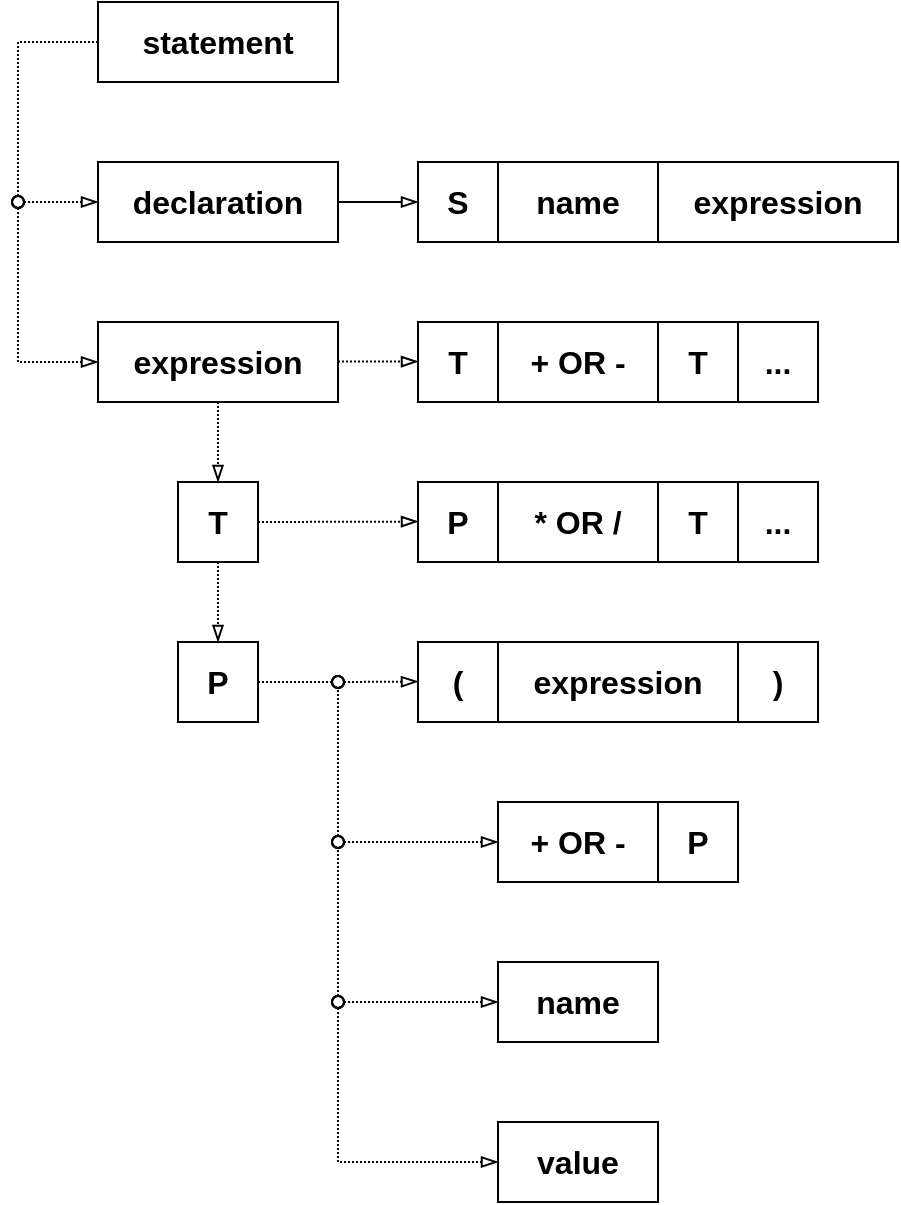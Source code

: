 <mxfile version="26.1.1">
  <diagram name="Страница — 1" id="JBa19iTgctlExD0mNZhR">
    <mxGraphModel dx="782" dy="450" grid="1" gridSize="10" guides="0" tooltips="1" connect="1" arrows="1" fold="1" page="0" pageScale="1" pageWidth="827" pageHeight="1169" math="0" shadow="0">
      <root>
        <mxCell id="0" />
        <mxCell id="1" parent="0" />
        <mxCell id="sZ1UL-uAXcp5X_IFKR_6-27" value="&lt;font size=&quot;1&quot;&gt;&lt;b style=&quot;font-size: 16px;&quot;&gt;declaration&lt;/b&gt;&lt;/font&gt;" style="text;html=1;align=center;verticalAlign=middle;whiteSpace=wrap;rounded=0;strokeColor=default;fontFamily=Helvetica;" parent="1" vertex="1">
          <mxGeometry x="200" y="160" width="120" height="40" as="geometry" />
        </mxCell>
        <mxCell id="sZ1UL-uAXcp5X_IFKR_6-28" value="&lt;font size=&quot;1&quot;&gt;&lt;b style=&quot;font-size: 16px;&quot;&gt;expression&lt;/b&gt;&lt;/font&gt;" style="text;html=1;align=center;verticalAlign=middle;whiteSpace=wrap;rounded=0;strokeColor=default;fontFamily=Helvetica;" parent="1" vertex="1">
          <mxGeometry x="200" y="240" width="120" height="40" as="geometry" />
        </mxCell>
        <mxCell id="sZ1UL-uAXcp5X_IFKR_6-29" value="&lt;font size=&quot;1&quot;&gt;&lt;b style=&quot;font-size: 16px;&quot;&gt;S&lt;/b&gt;&lt;/font&gt;" style="text;html=1;align=center;verticalAlign=middle;whiteSpace=wrap;rounded=0;strokeColor=default;fontFamily=Helvetica;" parent="1" vertex="1">
          <mxGeometry x="360" y="160" width="40" height="40" as="geometry" />
        </mxCell>
        <mxCell id="sZ1UL-uAXcp5X_IFKR_6-30" value="&lt;font size=&quot;1&quot;&gt;&lt;b style=&quot;font-size: 16px;&quot;&gt;name&lt;/b&gt;&lt;/font&gt;" style="text;html=1;align=center;verticalAlign=middle;whiteSpace=wrap;rounded=0;strokeColor=default;fontFamily=Helvetica;" parent="1" vertex="1">
          <mxGeometry x="400" y="160" width="80" height="40" as="geometry" />
        </mxCell>
        <mxCell id="sZ1UL-uAXcp5X_IFKR_6-31" value="&lt;font size=&quot;1&quot;&gt;&lt;b style=&quot;font-size: 16px;&quot;&gt;expression&lt;/b&gt;&lt;/font&gt;" style="text;html=1;align=center;verticalAlign=middle;whiteSpace=wrap;rounded=0;strokeColor=default;fontFamily=Helvetica;" parent="1" vertex="1">
          <mxGeometry x="480" y="160" width="120" height="40" as="geometry" />
        </mxCell>
        <mxCell id="sZ1UL-uAXcp5X_IFKR_6-32" value="&lt;font size=&quot;1&quot;&gt;&lt;b style=&quot;font-size: 16px;&quot;&gt;T&lt;/b&gt;&lt;/font&gt;" style="text;html=1;align=center;verticalAlign=middle;whiteSpace=wrap;rounded=0;strokeColor=default;fontFamily=Helvetica;" parent="1" vertex="1">
          <mxGeometry x="360" y="240" width="40" height="40" as="geometry" />
        </mxCell>
        <mxCell id="sZ1UL-uAXcp5X_IFKR_6-33" value="&lt;font size=&quot;1&quot;&gt;&lt;b style=&quot;font-size: 16px;&quot;&gt;T&lt;/b&gt;&lt;/font&gt;" style="text;html=1;align=center;verticalAlign=middle;whiteSpace=wrap;rounded=0;strokeColor=default;fontFamily=Helvetica;" parent="1" vertex="1">
          <mxGeometry x="480" y="240" width="40" height="40" as="geometry" />
        </mxCell>
        <mxCell id="sZ1UL-uAXcp5X_IFKR_6-34" value="&lt;font&gt;&lt;span style=&quot;font-size: 16px;&quot;&gt;&lt;b&gt;+ OR -&lt;/b&gt;&lt;/span&gt;&lt;/font&gt;" style="text;html=1;align=center;verticalAlign=middle;whiteSpace=wrap;rounded=0;strokeColor=default;fontFamily=Helvetica;" parent="1" vertex="1">
          <mxGeometry x="400" y="240" width="80" height="40" as="geometry" />
        </mxCell>
        <mxCell id="sZ1UL-uAXcp5X_IFKR_6-38" value="&lt;font&gt;&lt;span style=&quot;font-size: 16px;&quot;&gt;&lt;b&gt;...&lt;/b&gt;&lt;/span&gt;&lt;/font&gt;" style="text;html=1;align=center;verticalAlign=middle;whiteSpace=wrap;rounded=0;strokeColor=default;fontFamily=Helvetica;" parent="1" vertex="1">
          <mxGeometry x="520" y="240" width="40" height="40" as="geometry" />
        </mxCell>
        <mxCell id="sZ1UL-uAXcp5X_IFKR_6-40" value="&lt;font size=&quot;1&quot;&gt;&lt;b style=&quot;font-size: 16px;&quot;&gt;T&lt;/b&gt;&lt;/font&gt;" style="text;html=1;align=center;verticalAlign=middle;whiteSpace=wrap;rounded=0;strokeColor=default;fontFamily=Helvetica;" parent="1" vertex="1">
          <mxGeometry x="480" y="320" width="40" height="40" as="geometry" />
        </mxCell>
        <mxCell id="sZ1UL-uAXcp5X_IFKR_6-41" value="&lt;font&gt;&lt;span style=&quot;font-size: 16px;&quot;&gt;&lt;b&gt;P&lt;/b&gt;&lt;/span&gt;&lt;/font&gt;" style="text;html=1;align=center;verticalAlign=middle;whiteSpace=wrap;rounded=0;strokeColor=default;fontFamily=Helvetica;" parent="1" vertex="1">
          <mxGeometry x="360" y="320" width="40" height="40" as="geometry" />
        </mxCell>
        <mxCell id="sZ1UL-uAXcp5X_IFKR_6-42" value="&lt;font&gt;&lt;span style=&quot;font-size: 16px;&quot;&gt;&lt;b&gt;* OR /&lt;/b&gt;&lt;/span&gt;&lt;/font&gt;" style="text;html=1;align=center;verticalAlign=middle;whiteSpace=wrap;rounded=0;strokeColor=default;fontFamily=Helvetica;" parent="1" vertex="1">
          <mxGeometry x="400" y="320" width="80" height="40" as="geometry" />
        </mxCell>
        <mxCell id="sZ1UL-uAXcp5X_IFKR_6-47" value="&lt;font&gt;&lt;span style=&quot;font-size: 16px;&quot;&gt;&lt;b&gt;...&lt;/b&gt;&lt;/span&gt;&lt;/font&gt;" style="text;html=1;align=center;verticalAlign=middle;whiteSpace=wrap;rounded=0;strokeColor=default;fontFamily=Helvetica;" parent="1" vertex="1">
          <mxGeometry x="520" y="320" width="40" height="40" as="geometry" />
        </mxCell>
        <mxCell id="sZ1UL-uAXcp5X_IFKR_6-49" value="&lt;font size=&quot;1&quot;&gt;&lt;b style=&quot;font-size: 16px;&quot;&gt;T&lt;/b&gt;&lt;/font&gt;" style="text;html=1;align=center;verticalAlign=middle;whiteSpace=wrap;rounded=0;strokeColor=default;fontFamily=Helvetica;" parent="1" vertex="1">
          <mxGeometry x="240" y="320" width="40" height="40" as="geometry" />
        </mxCell>
        <mxCell id="sZ1UL-uAXcp5X_IFKR_6-50" value="&lt;font&gt;&lt;span style=&quot;font-size: 16px;&quot;&gt;&lt;b&gt;P&lt;/b&gt;&lt;/span&gt;&lt;/font&gt;" style="text;html=1;align=center;verticalAlign=middle;whiteSpace=wrap;rounded=0;strokeColor=default;fontFamily=Helvetica;" parent="1" vertex="1">
          <mxGeometry x="240" y="400" width="40" height="40" as="geometry" />
        </mxCell>
        <mxCell id="sZ1UL-uAXcp5X_IFKR_6-51" value="&lt;font&gt;&lt;span style=&quot;font-size: 16px;&quot;&gt;&lt;b&gt;(&lt;/b&gt;&lt;/span&gt;&lt;/font&gt;" style="text;html=1;align=center;verticalAlign=middle;whiteSpace=wrap;rounded=0;strokeColor=default;fontFamily=Helvetica;" parent="1" vertex="1">
          <mxGeometry x="360" y="400" width="40" height="40" as="geometry" />
        </mxCell>
        <mxCell id="sZ1UL-uAXcp5X_IFKR_6-52" value="&lt;font size=&quot;1&quot;&gt;&lt;b style=&quot;font-size: 16px;&quot;&gt;expression&lt;/b&gt;&lt;/font&gt;" style="text;html=1;align=center;verticalAlign=middle;whiteSpace=wrap;rounded=0;strokeColor=default;fontFamily=Helvetica;" parent="1" vertex="1">
          <mxGeometry x="400" y="400" width="120" height="40" as="geometry" />
        </mxCell>
        <mxCell id="sZ1UL-uAXcp5X_IFKR_6-53" value="&lt;font&gt;&lt;span style=&quot;font-size: 16px;&quot;&gt;&lt;b&gt;)&lt;/b&gt;&lt;/span&gt;&lt;/font&gt;" style="text;html=1;align=center;verticalAlign=middle;whiteSpace=wrap;rounded=0;strokeColor=default;fontFamily=Helvetica;" parent="1" vertex="1">
          <mxGeometry x="520" y="400" width="40" height="40" as="geometry" />
        </mxCell>
        <mxCell id="sZ1UL-uAXcp5X_IFKR_6-54" value="&lt;font&gt;&lt;span style=&quot;font-size: 16px;&quot;&gt;&lt;b&gt;+ OR -&lt;/b&gt;&lt;/span&gt;&lt;/font&gt;" style="text;html=1;align=center;verticalAlign=middle;whiteSpace=wrap;rounded=0;strokeColor=default;fontFamily=Helvetica;" parent="1" vertex="1">
          <mxGeometry x="400" y="480" width="80" height="40" as="geometry" />
        </mxCell>
        <mxCell id="sZ1UL-uAXcp5X_IFKR_6-56" value="&lt;font&gt;&lt;span style=&quot;font-size: 16px;&quot;&gt;&lt;b&gt;P&lt;/b&gt;&lt;/span&gt;&lt;/font&gt;" style="text;html=1;align=center;verticalAlign=middle;whiteSpace=wrap;rounded=0;strokeColor=default;fontFamily=Helvetica;" parent="1" vertex="1">
          <mxGeometry x="480" y="480" width="40" height="40" as="geometry" />
        </mxCell>
        <mxCell id="sZ1UL-uAXcp5X_IFKR_6-58" value="&lt;font size=&quot;1&quot;&gt;&lt;b style=&quot;font-size: 16px;&quot;&gt;name&lt;/b&gt;&lt;/font&gt;" style="text;html=1;align=center;verticalAlign=middle;whiteSpace=wrap;rounded=0;strokeColor=default;fontFamily=Helvetica;" parent="1" vertex="1">
          <mxGeometry x="400" y="560" width="80" height="40" as="geometry" />
        </mxCell>
        <mxCell id="sZ1UL-uAXcp5X_IFKR_6-59" value="&lt;font size=&quot;1&quot;&gt;&lt;b style=&quot;font-size: 16px;&quot;&gt;value&lt;/b&gt;&lt;/font&gt;" style="text;html=1;align=center;verticalAlign=middle;whiteSpace=wrap;rounded=0;strokeColor=default;fontFamily=Helvetica;" parent="1" vertex="1">
          <mxGeometry x="400" y="640" width="80" height="40" as="geometry" />
        </mxCell>
        <mxCell id="sZ1UL-uAXcp5X_IFKR_6-62" value="" style="endArrow=blockThin;html=1;rounded=0;exitX=1;exitY=0.5;exitDx=0;exitDy=0;entryX=0;entryY=0.5;entryDx=0;entryDy=0;endFill=0;fontFamily=Helvetica;" parent="1" source="sZ1UL-uAXcp5X_IFKR_6-27" target="sZ1UL-uAXcp5X_IFKR_6-29" edge="1">
          <mxGeometry width="50" height="50" relative="1" as="geometry">
            <mxPoint x="360" y="170" as="sourcePoint" />
            <mxPoint x="410" y="120" as="targetPoint" />
          </mxGeometry>
        </mxCell>
        <mxCell id="sZ1UL-uAXcp5X_IFKR_6-63" value="" style="endArrow=blockThin;html=1;rounded=0;exitX=1;exitY=0.5;exitDx=0;exitDy=0;entryX=0;entryY=0.5;entryDx=0;entryDy=0;endFill=0;fontFamily=Helvetica;dashed=1;dashPattern=1 1;" parent="1" edge="1">
          <mxGeometry width="50" height="50" relative="1" as="geometry">
            <mxPoint x="320" y="259.8" as="sourcePoint" />
            <mxPoint x="360" y="259.8" as="targetPoint" />
          </mxGeometry>
        </mxCell>
        <mxCell id="sZ1UL-uAXcp5X_IFKR_6-64" value="" style="endArrow=blockThin;html=1;rounded=0;exitX=1;exitY=0.5;exitDx=0;exitDy=0;entryX=0;entryY=0.5;entryDx=0;entryDy=0;endFill=0;fontFamily=Helvetica;dashed=1;dashPattern=1 1;" parent="1" source="sZ1UL-uAXcp5X_IFKR_6-49" edge="1">
          <mxGeometry width="50" height="50" relative="1" as="geometry">
            <mxPoint x="320" y="339.8" as="sourcePoint" />
            <mxPoint x="360" y="339.8" as="targetPoint" />
          </mxGeometry>
        </mxCell>
        <mxCell id="sZ1UL-uAXcp5X_IFKR_6-65" value="" style="endArrow=blockThin;html=1;rounded=0;entryX=0;entryY=0.5;entryDx=0;entryDy=0;endFill=0;fontFamily=Helvetica;dashed=1;dashPattern=1 1;startArrow=oval;startFill=0;" parent="1" edge="1">
          <mxGeometry width="50" height="50" relative="1" as="geometry">
            <mxPoint x="320" y="420" as="sourcePoint" />
            <mxPoint x="360" y="419.8" as="targetPoint" />
          </mxGeometry>
        </mxCell>
        <mxCell id="sZ1UL-uAXcp5X_IFKR_6-70" value="" style="endArrow=blockThin;html=1;rounded=0;entryX=0;entryY=0.5;entryDx=0;entryDy=0;endFill=0;fontFamily=Helvetica;dashed=1;dashPattern=1 1;startArrow=oval;startFill=0;" parent="1" target="sZ1UL-uAXcp5X_IFKR_6-58" edge="1">
          <mxGeometry width="50" height="50" relative="1" as="geometry">
            <mxPoint x="320" y="580" as="sourcePoint" />
            <mxPoint x="360" y="540" as="targetPoint" />
            <Array as="points" />
          </mxGeometry>
        </mxCell>
        <mxCell id="sZ1UL-uAXcp5X_IFKR_6-71" value="" style="endArrow=blockThin;html=1;rounded=0;entryX=0;entryY=0.5;entryDx=0;entryDy=0;endFill=0;fontFamily=Helvetica;startArrow=oval;startFill=0;dashed=1;dashPattern=1 1;" parent="1" target="sZ1UL-uAXcp5X_IFKR_6-59" edge="1">
          <mxGeometry width="50" height="50" relative="1" as="geometry">
            <mxPoint x="320" y="580" as="sourcePoint" />
            <mxPoint x="360" y="600" as="targetPoint" />
            <Array as="points">
              <mxPoint x="320" y="660" />
            </Array>
          </mxGeometry>
        </mxCell>
        <mxCell id="TpELnIn5vjm38zrWX9I1-1" value="" style="endArrow=oval;html=1;rounded=0;startArrow=oval;startFill=0;endFill=0;dashed=1;dashPattern=1 1;" parent="1" edge="1">
          <mxGeometry width="50" height="50" relative="1" as="geometry">
            <mxPoint x="320" y="500" as="sourcePoint" />
            <mxPoint x="320" y="420" as="targetPoint" />
          </mxGeometry>
        </mxCell>
        <mxCell id="TpELnIn5vjm38zrWX9I1-2" value="" style="endArrow=oval;html=1;rounded=0;startArrow=oval;startFill=0;endFill=0;dashed=1;dashPattern=1 1;" parent="1" edge="1">
          <mxGeometry width="50" height="50" relative="1" as="geometry">
            <mxPoint x="320" y="580" as="sourcePoint" />
            <mxPoint x="320" y="500" as="targetPoint" />
          </mxGeometry>
        </mxCell>
        <mxCell id="TpELnIn5vjm38zrWX9I1-4" value="" style="endArrow=none;html=1;rounded=0;startArrow=oval;startFill=0;endFill=0;dashed=1;dashPattern=1 1;entryX=1;entryY=0.5;entryDx=0;entryDy=0;" parent="1" target="sZ1UL-uAXcp5X_IFKR_6-50" edge="1">
          <mxGeometry width="50" height="50" relative="1" as="geometry">
            <mxPoint x="320" y="420" as="sourcePoint" />
            <mxPoint x="350" y="450" as="targetPoint" />
          </mxGeometry>
        </mxCell>
        <mxCell id="TpELnIn5vjm38zrWX9I1-5" value="" style="endArrow=blockThin;html=1;rounded=0;exitX=0.5;exitY=1;exitDx=0;exitDy=0;entryX=0.5;entryY=0;entryDx=0;entryDy=0;endFill=0;fontFamily=Helvetica;dashed=1;dashPattern=1 1;" parent="1" source="sZ1UL-uAXcp5X_IFKR_6-28" target="sZ1UL-uAXcp5X_IFKR_6-49" edge="1">
          <mxGeometry width="50" height="50" relative="1" as="geometry">
            <mxPoint x="330" y="269.8" as="sourcePoint" />
            <mxPoint x="370" y="269.8" as="targetPoint" />
          </mxGeometry>
        </mxCell>
        <mxCell id="TpELnIn5vjm38zrWX9I1-6" value="" style="endArrow=blockThin;html=1;rounded=0;exitX=0.5;exitY=1;exitDx=0;exitDy=0;entryX=0.5;entryY=0;entryDx=0;entryDy=0;endFill=0;fontFamily=Helvetica;dashed=1;dashPattern=1 1;" parent="1" source="sZ1UL-uAXcp5X_IFKR_6-49" target="sZ1UL-uAXcp5X_IFKR_6-50" edge="1">
          <mxGeometry width="50" height="50" relative="1" as="geometry">
            <mxPoint x="290" y="350" as="sourcePoint" />
            <mxPoint x="370" y="349.8" as="targetPoint" />
          </mxGeometry>
        </mxCell>
        <mxCell id="TpELnIn5vjm38zrWX9I1-7" value="&lt;font size=&quot;1&quot;&gt;&lt;b style=&quot;font-size: 16px;&quot;&gt;statement&lt;/b&gt;&lt;/font&gt;" style="text;html=1;align=center;verticalAlign=middle;whiteSpace=wrap;rounded=0;strokeColor=default;fontFamily=Helvetica;" parent="1" vertex="1">
          <mxGeometry x="200" y="80" width="120" height="40" as="geometry" />
        </mxCell>
        <mxCell id="TpELnIn5vjm38zrWX9I1-10" value="" style="endArrow=blockThin;html=1;rounded=0;entryX=0;entryY=0.5;entryDx=0;entryDy=0;endFill=0;fontFamily=Helvetica;dashed=1;dashPattern=1 1;startArrow=oval;startFill=0;" parent="1" edge="1">
          <mxGeometry width="50" height="50" relative="1" as="geometry">
            <mxPoint x="160" y="180" as="sourcePoint" />
            <mxPoint x="200" y="260" as="targetPoint" />
            <Array as="points">
              <mxPoint x="160" y="260" />
            </Array>
          </mxGeometry>
        </mxCell>
        <mxCell id="TpELnIn5vjm38zrWX9I1-11" value="" style="endArrow=blockThin;html=1;rounded=0;entryX=0;entryY=0.5;entryDx=0;entryDy=0;endFill=0;fontFamily=Helvetica;dashed=1;dashPattern=1 1;startArrow=oval;startFill=0;" parent="1" target="sZ1UL-uAXcp5X_IFKR_6-27" edge="1">
          <mxGeometry width="50" height="50" relative="1" as="geometry">
            <mxPoint x="160" y="180" as="sourcePoint" />
            <mxPoint x="230" y="220" as="targetPoint" />
          </mxGeometry>
        </mxCell>
        <mxCell id="TpELnIn5vjm38zrWX9I1-12" value="" style="endArrow=none;html=1;rounded=0;dashed=1;dashPattern=1 1;startArrow=oval;startFill=0;entryX=0;entryY=0.5;entryDx=0;entryDy=0;" parent="1" target="TpELnIn5vjm38zrWX9I1-7" edge="1">
          <mxGeometry width="50" height="50" relative="1" as="geometry">
            <mxPoint x="160" y="180" as="sourcePoint" />
            <mxPoint x="130" y="110" as="targetPoint" />
            <Array as="points">
              <mxPoint x="160" y="100" />
            </Array>
          </mxGeometry>
        </mxCell>
        <mxCell id="TpELnIn5vjm38zrWX9I1-14" value="" style="endArrow=blockThin;html=1;rounded=0;entryX=0;entryY=0.5;entryDx=0;entryDy=0;endFill=0;fontFamily=Helvetica;dashed=1;dashPattern=1 1;startArrow=oval;startFill=0;" parent="1" edge="1">
          <mxGeometry width="50" height="50" relative="1" as="geometry">
            <mxPoint x="320" y="500" as="sourcePoint" />
            <mxPoint x="400" y="500" as="targetPoint" />
            <Array as="points" />
          </mxGeometry>
        </mxCell>
      </root>
    </mxGraphModel>
  </diagram>
</mxfile>
